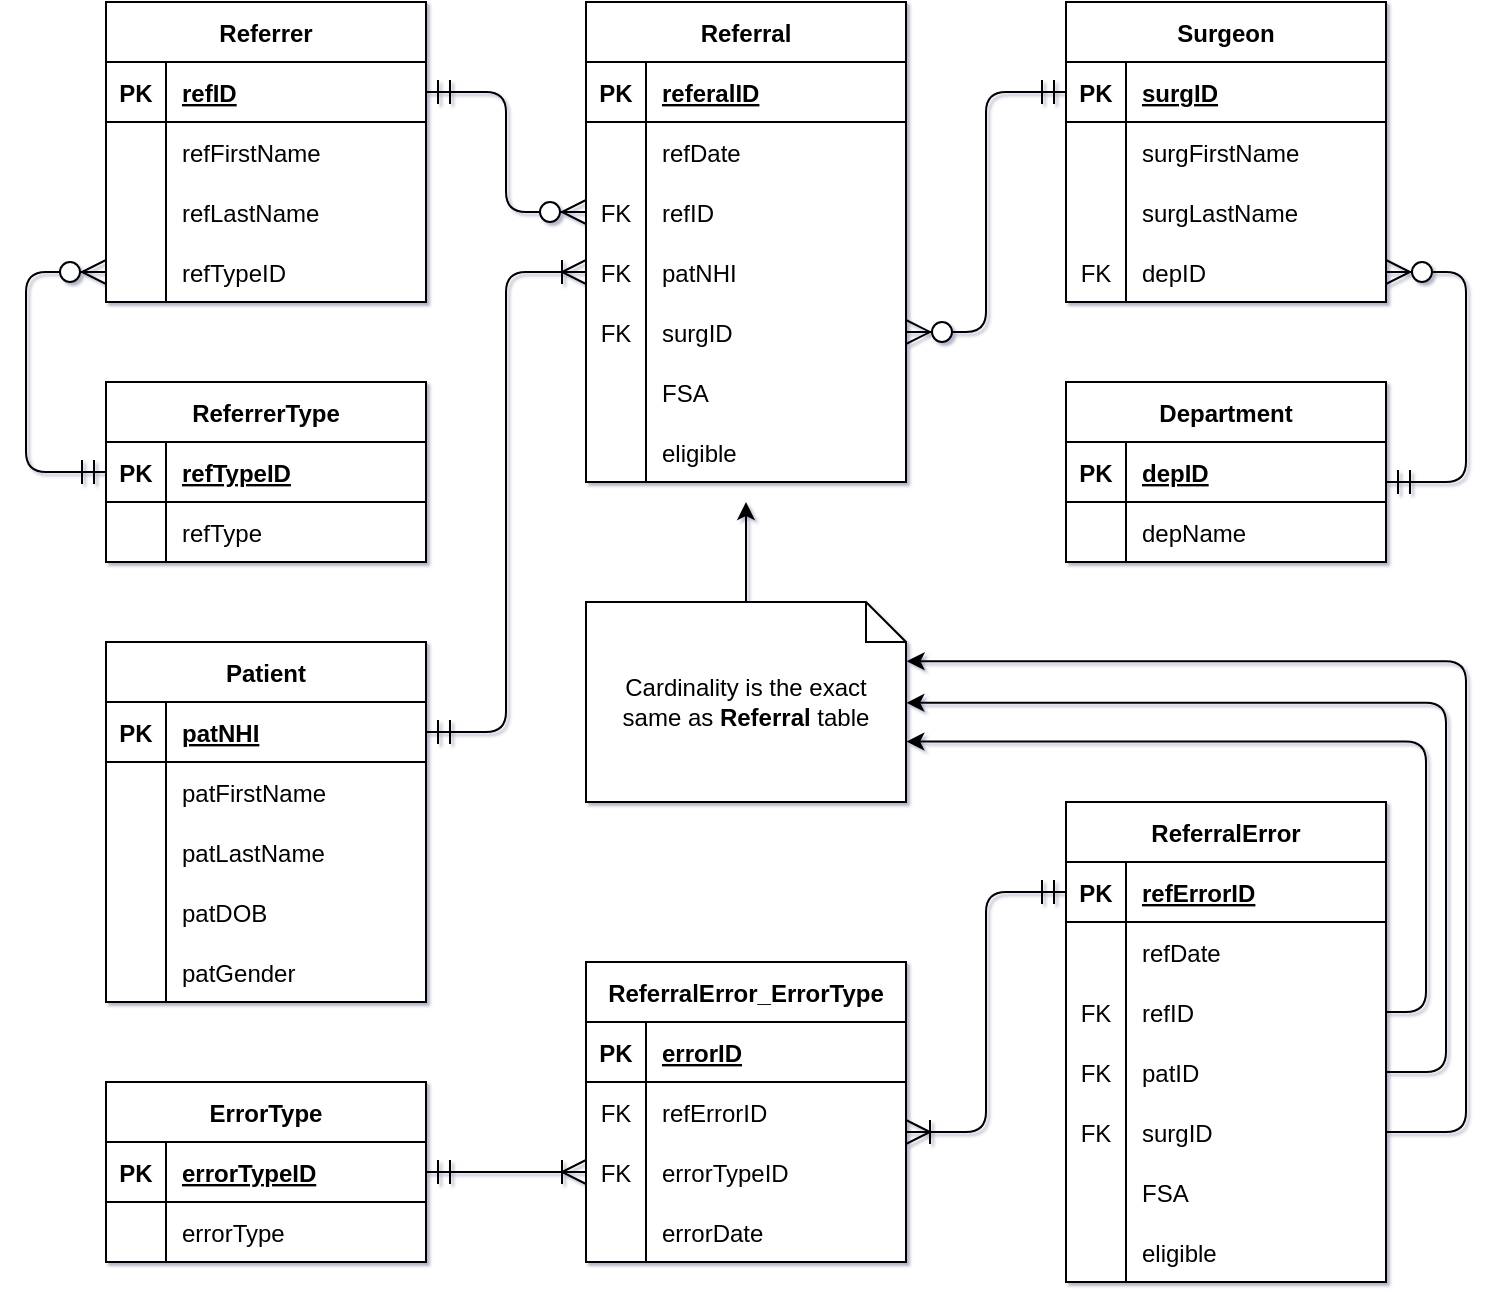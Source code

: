 <mxfile version="17.2.5" type="github"><diagram id="R2lEEEUBdFMjLlhIrx00" name="Page-1"><mxGraphModel dx="1422" dy="709" grid="1" gridSize="10" guides="1" tooltips="1" connect="1" arrows="1" fold="1" page="1" pageScale="1" pageWidth="800" pageHeight="800" background="none" math="0" shadow="1" extFonts="Permanent Marker^https://fonts.googleapis.com/css?family=Permanent+Marker"><root><mxCell id="0"/><mxCell id="1" parent="0"/><mxCell id="XaAhkg_FkZNfCIawb1zj-1" value="Referral" style="shape=table;startSize=30;container=1;collapsible=1;childLayout=tableLayout;fixedRows=1;rowLines=0;fontStyle=1;align=center;resizeLast=1;swimlaneFillColor=default;sketch=0;" vertex="1" parent="1"><mxGeometry x="320" y="80" width="160" height="240" as="geometry"><mxRectangle x="320" y="160" width="80" height="30" as="alternateBounds"/></mxGeometry></mxCell><mxCell id="XaAhkg_FkZNfCIawb1zj-2" value="" style="shape=tableRow;horizontal=0;startSize=0;swimlaneHead=0;swimlaneBody=0;fillColor=none;collapsible=0;dropTarget=0;points=[[0,0.5],[1,0.5]];portConstraint=eastwest;top=0;left=0;right=0;bottom=1;sketch=0;" vertex="1" parent="XaAhkg_FkZNfCIawb1zj-1"><mxGeometry y="30" width="160" height="30" as="geometry"/></mxCell><mxCell id="XaAhkg_FkZNfCIawb1zj-3" value="PK" style="shape=partialRectangle;connectable=0;fillColor=none;top=0;left=0;bottom=0;right=0;fontStyle=1;overflow=hidden;sketch=0;" vertex="1" parent="XaAhkg_FkZNfCIawb1zj-2"><mxGeometry width="30" height="30" as="geometry"><mxRectangle width="30" height="30" as="alternateBounds"/></mxGeometry></mxCell><mxCell id="XaAhkg_FkZNfCIawb1zj-4" value="referalID" style="shape=partialRectangle;connectable=0;fillColor=none;top=0;left=0;bottom=0;right=0;align=left;spacingLeft=6;fontStyle=5;overflow=hidden;sketch=0;" vertex="1" parent="XaAhkg_FkZNfCIawb1zj-2"><mxGeometry x="30" width="130" height="30" as="geometry"><mxRectangle width="130" height="30" as="alternateBounds"/></mxGeometry></mxCell><mxCell id="XaAhkg_FkZNfCIawb1zj-5" value="" style="shape=tableRow;horizontal=0;startSize=0;swimlaneHead=0;swimlaneBody=0;fillColor=none;collapsible=0;dropTarget=0;points=[[0,0.5],[1,0.5]];portConstraint=eastwest;top=0;left=0;right=0;bottom=0;sketch=0;" vertex="1" parent="XaAhkg_FkZNfCIawb1zj-1"><mxGeometry y="60" width="160" height="30" as="geometry"/></mxCell><mxCell id="XaAhkg_FkZNfCIawb1zj-6" value="" style="shape=partialRectangle;connectable=0;fillColor=none;top=0;left=0;bottom=0;right=0;editable=1;overflow=hidden;sketch=0;" vertex="1" parent="XaAhkg_FkZNfCIawb1zj-5"><mxGeometry width="30" height="30" as="geometry"><mxRectangle width="30" height="30" as="alternateBounds"/></mxGeometry></mxCell><mxCell id="XaAhkg_FkZNfCIawb1zj-7" value="refDate" style="shape=partialRectangle;connectable=0;fillColor=none;top=0;left=0;bottom=0;right=0;align=left;spacingLeft=6;overflow=hidden;sketch=0;" vertex="1" parent="XaAhkg_FkZNfCIawb1zj-5"><mxGeometry x="30" width="130" height="30" as="geometry"><mxRectangle width="130" height="30" as="alternateBounds"/></mxGeometry></mxCell><mxCell id="XaAhkg_FkZNfCIawb1zj-8" value="" style="shape=tableRow;horizontal=0;startSize=0;swimlaneHead=0;swimlaneBody=0;fillColor=none;collapsible=0;dropTarget=0;points=[[0,0.5],[1,0.5]];portConstraint=eastwest;top=0;left=0;right=0;bottom=0;sketch=0;" vertex="1" parent="XaAhkg_FkZNfCIawb1zj-1"><mxGeometry y="90" width="160" height="30" as="geometry"/></mxCell><mxCell id="XaAhkg_FkZNfCIawb1zj-9" value="FK" style="shape=partialRectangle;connectable=0;fillColor=none;top=0;left=0;bottom=0;right=0;editable=1;overflow=hidden;sketch=0;" vertex="1" parent="XaAhkg_FkZNfCIawb1zj-8"><mxGeometry width="30" height="30" as="geometry"><mxRectangle width="30" height="30" as="alternateBounds"/></mxGeometry></mxCell><mxCell id="XaAhkg_FkZNfCIawb1zj-10" value="refID" style="shape=partialRectangle;connectable=0;fillColor=none;top=0;left=0;bottom=0;right=0;align=left;spacingLeft=6;overflow=hidden;sketch=0;" vertex="1" parent="XaAhkg_FkZNfCIawb1zj-8"><mxGeometry x="30" width="130" height="30" as="geometry"><mxRectangle width="130" height="30" as="alternateBounds"/></mxGeometry></mxCell><mxCell id="XaAhkg_FkZNfCIawb1zj-11" value="" style="shape=tableRow;horizontal=0;startSize=0;swimlaneHead=0;swimlaneBody=0;fillColor=none;collapsible=0;dropTarget=0;points=[[0,0.5],[1,0.5]];portConstraint=eastwest;top=0;left=0;right=0;bottom=0;sketch=0;" vertex="1" parent="XaAhkg_FkZNfCIawb1zj-1"><mxGeometry y="120" width="160" height="30" as="geometry"/></mxCell><mxCell id="XaAhkg_FkZNfCIawb1zj-12" value="FK" style="shape=partialRectangle;connectable=0;fillColor=none;top=0;left=0;bottom=0;right=0;editable=1;overflow=hidden;sketch=0;" vertex="1" parent="XaAhkg_FkZNfCIawb1zj-11"><mxGeometry width="30" height="30" as="geometry"><mxRectangle width="30" height="30" as="alternateBounds"/></mxGeometry></mxCell><mxCell id="XaAhkg_FkZNfCIawb1zj-13" value="patNHI" style="shape=partialRectangle;connectable=0;fillColor=none;top=0;left=0;bottom=0;right=0;align=left;spacingLeft=6;overflow=hidden;sketch=0;" vertex="1" parent="XaAhkg_FkZNfCIawb1zj-11"><mxGeometry x="30" width="130" height="30" as="geometry"><mxRectangle width="130" height="30" as="alternateBounds"/></mxGeometry></mxCell><mxCell id="XaAhkg_FkZNfCIawb1zj-38" style="shape=tableRow;horizontal=0;startSize=0;swimlaneHead=0;swimlaneBody=0;fillColor=none;collapsible=0;dropTarget=0;points=[[0,0.5],[1,0.5]];portConstraint=eastwest;top=0;left=0;right=0;bottom=0;sketch=0;" vertex="1" parent="XaAhkg_FkZNfCIawb1zj-1"><mxGeometry y="150" width="160" height="30" as="geometry"/></mxCell><mxCell id="XaAhkg_FkZNfCIawb1zj-39" value="FK" style="shape=partialRectangle;connectable=0;fillColor=none;top=0;left=0;bottom=0;right=0;editable=1;overflow=hidden;sketch=0;" vertex="1" parent="XaAhkg_FkZNfCIawb1zj-38"><mxGeometry width="30" height="30" as="geometry"><mxRectangle width="30" height="30" as="alternateBounds"/></mxGeometry></mxCell><mxCell id="XaAhkg_FkZNfCIawb1zj-40" value="surgID" style="shape=partialRectangle;connectable=0;fillColor=none;top=0;left=0;bottom=0;right=0;align=left;spacingLeft=6;overflow=hidden;sketch=0;" vertex="1" parent="XaAhkg_FkZNfCIawb1zj-38"><mxGeometry x="30" width="130" height="30" as="geometry"><mxRectangle width="130" height="30" as="alternateBounds"/></mxGeometry></mxCell><mxCell id="XaAhkg_FkZNfCIawb1zj-41" style="shape=tableRow;horizontal=0;startSize=0;swimlaneHead=0;swimlaneBody=0;fillColor=none;collapsible=0;dropTarget=0;points=[[0,0.5],[1,0.5]];portConstraint=eastwest;top=0;left=0;right=0;bottom=0;sketch=0;" vertex="1" parent="XaAhkg_FkZNfCIawb1zj-1"><mxGeometry y="180" width="160" height="30" as="geometry"/></mxCell><mxCell id="XaAhkg_FkZNfCIawb1zj-42" style="shape=partialRectangle;connectable=0;fillColor=none;top=0;left=0;bottom=0;right=0;editable=1;overflow=hidden;sketch=0;" vertex="1" parent="XaAhkg_FkZNfCIawb1zj-41"><mxGeometry width="30" height="30" as="geometry"><mxRectangle width="30" height="30" as="alternateBounds"/></mxGeometry></mxCell><mxCell id="XaAhkg_FkZNfCIawb1zj-43" value="FSA" style="shape=partialRectangle;connectable=0;fillColor=none;top=0;left=0;bottom=0;right=0;align=left;spacingLeft=6;overflow=hidden;sketch=0;" vertex="1" parent="XaAhkg_FkZNfCIawb1zj-41"><mxGeometry x="30" width="130" height="30" as="geometry"><mxRectangle width="130" height="30" as="alternateBounds"/></mxGeometry></mxCell><mxCell id="XaAhkg_FkZNfCIawb1zj-44" style="shape=tableRow;horizontal=0;startSize=0;swimlaneHead=0;swimlaneBody=0;fillColor=none;collapsible=0;dropTarget=0;points=[[0,0.5],[1,0.5]];portConstraint=eastwest;top=0;left=0;right=0;bottom=0;sketch=0;" vertex="1" parent="XaAhkg_FkZNfCIawb1zj-1"><mxGeometry y="210" width="160" height="30" as="geometry"/></mxCell><mxCell id="XaAhkg_FkZNfCIawb1zj-45" style="shape=partialRectangle;connectable=0;fillColor=none;top=0;left=0;bottom=0;right=0;editable=1;overflow=hidden;sketch=0;" vertex="1" parent="XaAhkg_FkZNfCIawb1zj-44"><mxGeometry width="30" height="30" as="geometry"><mxRectangle width="30" height="30" as="alternateBounds"/></mxGeometry></mxCell><mxCell id="XaAhkg_FkZNfCIawb1zj-46" value="eligible" style="shape=partialRectangle;connectable=0;fillColor=none;top=0;left=0;bottom=0;right=0;align=left;spacingLeft=6;overflow=hidden;sketch=0;" vertex="1" parent="XaAhkg_FkZNfCIawb1zj-44"><mxGeometry x="30" width="130" height="30" as="geometry"><mxRectangle width="130" height="30" as="alternateBounds"/></mxGeometry></mxCell><mxCell id="XaAhkg_FkZNfCIawb1zj-51" value="Patient" style="shape=table;startSize=30;container=1;collapsible=1;childLayout=tableLayout;fixedRows=1;rowLines=0;fontStyle=1;align=center;resizeLast=1;swimlaneFillColor=default;sketch=0;" vertex="1" parent="1"><mxGeometry x="80" y="400" width="160" height="180" as="geometry"/></mxCell><mxCell id="XaAhkg_FkZNfCIawb1zj-52" value="" style="shape=tableRow;horizontal=0;startSize=0;swimlaneHead=0;swimlaneBody=0;fillColor=none;collapsible=0;dropTarget=0;points=[[0,0.5],[1,0.5]];portConstraint=eastwest;top=0;left=0;right=0;bottom=1;sketch=0;" vertex="1" parent="XaAhkg_FkZNfCIawb1zj-51"><mxGeometry y="30" width="160" height="30" as="geometry"/></mxCell><mxCell id="XaAhkg_FkZNfCIawb1zj-53" value="PK" style="shape=partialRectangle;connectable=0;fillColor=none;top=0;left=0;bottom=0;right=0;fontStyle=1;overflow=hidden;sketch=0;" vertex="1" parent="XaAhkg_FkZNfCIawb1zj-52"><mxGeometry width="30" height="30" as="geometry"><mxRectangle width="30" height="30" as="alternateBounds"/></mxGeometry></mxCell><mxCell id="XaAhkg_FkZNfCIawb1zj-54" value="patNHI" style="shape=partialRectangle;connectable=0;fillColor=none;top=0;left=0;bottom=0;right=0;align=left;spacingLeft=6;fontStyle=5;overflow=hidden;sketch=0;" vertex="1" parent="XaAhkg_FkZNfCIawb1zj-52"><mxGeometry x="30" width="130" height="30" as="geometry"><mxRectangle width="130" height="30" as="alternateBounds"/></mxGeometry></mxCell><mxCell id="XaAhkg_FkZNfCIawb1zj-55" value="" style="shape=tableRow;horizontal=0;startSize=0;swimlaneHead=0;swimlaneBody=0;fillColor=none;collapsible=0;dropTarget=0;points=[[0,0.5],[1,0.5]];portConstraint=eastwest;top=0;left=0;right=0;bottom=0;sketch=0;" vertex="1" parent="XaAhkg_FkZNfCIawb1zj-51"><mxGeometry y="60" width="160" height="30" as="geometry"/></mxCell><mxCell id="XaAhkg_FkZNfCIawb1zj-56" value="" style="shape=partialRectangle;connectable=0;fillColor=none;top=0;left=0;bottom=0;right=0;editable=1;overflow=hidden;sketch=0;" vertex="1" parent="XaAhkg_FkZNfCIawb1zj-55"><mxGeometry width="30" height="30" as="geometry"><mxRectangle width="30" height="30" as="alternateBounds"/></mxGeometry></mxCell><mxCell id="XaAhkg_FkZNfCIawb1zj-57" value="patFirstName" style="shape=partialRectangle;connectable=0;fillColor=none;top=0;left=0;bottom=0;right=0;align=left;spacingLeft=6;overflow=hidden;sketch=0;" vertex="1" parent="XaAhkg_FkZNfCIawb1zj-55"><mxGeometry x="30" width="130" height="30" as="geometry"><mxRectangle width="130" height="30" as="alternateBounds"/></mxGeometry></mxCell><mxCell id="XaAhkg_FkZNfCIawb1zj-176" style="shape=tableRow;horizontal=0;startSize=0;swimlaneHead=0;swimlaneBody=0;fillColor=none;collapsible=0;dropTarget=0;points=[[0,0.5],[1,0.5]];portConstraint=eastwest;top=0;left=0;right=0;bottom=0;sketch=0;" vertex="1" parent="XaAhkg_FkZNfCIawb1zj-51"><mxGeometry y="90" width="160" height="30" as="geometry"/></mxCell><mxCell id="XaAhkg_FkZNfCIawb1zj-177" style="shape=partialRectangle;connectable=0;fillColor=none;top=0;left=0;bottom=0;right=0;editable=1;overflow=hidden;sketch=0;" vertex="1" parent="XaAhkg_FkZNfCIawb1zj-176"><mxGeometry width="30" height="30" as="geometry"><mxRectangle width="30" height="30" as="alternateBounds"/></mxGeometry></mxCell><mxCell id="XaAhkg_FkZNfCIawb1zj-178" value="patLastName" style="shape=partialRectangle;connectable=0;fillColor=none;top=0;left=0;bottom=0;right=0;align=left;spacingLeft=6;overflow=hidden;sketch=0;" vertex="1" parent="XaAhkg_FkZNfCIawb1zj-176"><mxGeometry x="30" width="130" height="30" as="geometry"><mxRectangle width="130" height="30" as="alternateBounds"/></mxGeometry></mxCell><mxCell id="XaAhkg_FkZNfCIawb1zj-58" value="" style="shape=tableRow;horizontal=0;startSize=0;swimlaneHead=0;swimlaneBody=0;fillColor=none;collapsible=0;dropTarget=0;points=[[0,0.5],[1,0.5]];portConstraint=eastwest;top=0;left=0;right=0;bottom=0;sketch=0;" vertex="1" parent="XaAhkg_FkZNfCIawb1zj-51"><mxGeometry y="120" width="160" height="30" as="geometry"/></mxCell><mxCell id="XaAhkg_FkZNfCIawb1zj-59" value="" style="shape=partialRectangle;connectable=0;fillColor=none;top=0;left=0;bottom=0;right=0;editable=1;overflow=hidden;sketch=0;" vertex="1" parent="XaAhkg_FkZNfCIawb1zj-58"><mxGeometry width="30" height="30" as="geometry"><mxRectangle width="30" height="30" as="alternateBounds"/></mxGeometry></mxCell><mxCell id="XaAhkg_FkZNfCIawb1zj-60" value="patDOB" style="shape=partialRectangle;connectable=0;fillColor=none;top=0;left=0;bottom=0;right=0;align=left;spacingLeft=6;overflow=hidden;sketch=0;" vertex="1" parent="XaAhkg_FkZNfCIawb1zj-58"><mxGeometry x="30" width="130" height="30" as="geometry"><mxRectangle width="130" height="30" as="alternateBounds"/></mxGeometry></mxCell><mxCell id="XaAhkg_FkZNfCIawb1zj-61" value="" style="shape=tableRow;horizontal=0;startSize=0;swimlaneHead=0;swimlaneBody=0;fillColor=none;collapsible=0;dropTarget=0;points=[[0,0.5],[1,0.5]];portConstraint=eastwest;top=0;left=0;right=0;bottom=0;sketch=0;" vertex="1" parent="XaAhkg_FkZNfCIawb1zj-51"><mxGeometry y="150" width="160" height="30" as="geometry"/></mxCell><mxCell id="XaAhkg_FkZNfCIawb1zj-62" value="" style="shape=partialRectangle;connectable=0;fillColor=none;top=0;left=0;bottom=0;right=0;editable=1;overflow=hidden;sketch=0;" vertex="1" parent="XaAhkg_FkZNfCIawb1zj-61"><mxGeometry width="30" height="30" as="geometry"><mxRectangle width="30" height="30" as="alternateBounds"/></mxGeometry></mxCell><mxCell id="XaAhkg_FkZNfCIawb1zj-63" value="patGender" style="shape=partialRectangle;connectable=0;fillColor=none;top=0;left=0;bottom=0;right=0;align=left;spacingLeft=6;overflow=hidden;sketch=0;" vertex="1" parent="XaAhkg_FkZNfCIawb1zj-61"><mxGeometry x="30" width="130" height="30" as="geometry"><mxRectangle width="130" height="30" as="alternateBounds"/></mxGeometry></mxCell><mxCell id="XaAhkg_FkZNfCIawb1zj-66" value="Referrer" style="shape=table;startSize=30;container=1;collapsible=1;childLayout=tableLayout;fixedRows=1;rowLines=0;fontStyle=1;align=center;resizeLast=1;swimlaneFillColor=default;sketch=0;" vertex="1" parent="1"><mxGeometry x="80" y="80" width="160" height="150" as="geometry"/></mxCell><mxCell id="XaAhkg_FkZNfCIawb1zj-67" value="" style="shape=tableRow;horizontal=0;startSize=0;swimlaneHead=0;swimlaneBody=0;fillColor=none;collapsible=0;dropTarget=0;points=[[0,0.5],[1,0.5]];portConstraint=eastwest;top=0;left=0;right=0;bottom=1;sketch=0;" vertex="1" parent="XaAhkg_FkZNfCIawb1zj-66"><mxGeometry y="30" width="160" height="30" as="geometry"/></mxCell><mxCell id="XaAhkg_FkZNfCIawb1zj-68" value="PK" style="shape=partialRectangle;connectable=0;fillColor=none;top=0;left=0;bottom=0;right=0;fontStyle=1;overflow=hidden;sketch=0;" vertex="1" parent="XaAhkg_FkZNfCIawb1zj-67"><mxGeometry width="30" height="30" as="geometry"><mxRectangle width="30" height="30" as="alternateBounds"/></mxGeometry></mxCell><mxCell id="XaAhkg_FkZNfCIawb1zj-69" value="refID" style="shape=partialRectangle;connectable=0;fillColor=none;top=0;left=0;bottom=0;right=0;align=left;spacingLeft=6;fontStyle=5;overflow=hidden;sketch=0;" vertex="1" parent="XaAhkg_FkZNfCIawb1zj-67"><mxGeometry x="30" width="130" height="30" as="geometry"><mxRectangle width="130" height="30" as="alternateBounds"/></mxGeometry></mxCell><mxCell id="XaAhkg_FkZNfCIawb1zj-70" value="" style="shape=tableRow;horizontal=0;startSize=0;swimlaneHead=0;swimlaneBody=0;fillColor=none;collapsible=0;dropTarget=0;points=[[0,0.5],[1,0.5]];portConstraint=eastwest;top=0;left=0;right=0;bottom=0;sketch=0;" vertex="1" parent="XaAhkg_FkZNfCIawb1zj-66"><mxGeometry y="60" width="160" height="30" as="geometry"/></mxCell><mxCell id="XaAhkg_FkZNfCIawb1zj-71" value="" style="shape=partialRectangle;connectable=0;fillColor=none;top=0;left=0;bottom=0;right=0;editable=1;overflow=hidden;sketch=0;" vertex="1" parent="XaAhkg_FkZNfCIawb1zj-70"><mxGeometry width="30" height="30" as="geometry"><mxRectangle width="30" height="30" as="alternateBounds"/></mxGeometry></mxCell><mxCell id="XaAhkg_FkZNfCIawb1zj-72" value="refFirstName" style="shape=partialRectangle;connectable=0;fillColor=none;top=0;left=0;bottom=0;right=0;align=left;spacingLeft=6;overflow=hidden;sketch=0;" vertex="1" parent="XaAhkg_FkZNfCIawb1zj-70"><mxGeometry x="30" width="130" height="30" as="geometry"><mxRectangle width="130" height="30" as="alternateBounds"/></mxGeometry></mxCell><mxCell id="XaAhkg_FkZNfCIawb1zj-150" style="shape=tableRow;horizontal=0;startSize=0;swimlaneHead=0;swimlaneBody=0;fillColor=none;collapsible=0;dropTarget=0;points=[[0,0.5],[1,0.5]];portConstraint=eastwest;top=0;left=0;right=0;bottom=0;sketch=0;" vertex="1" parent="XaAhkg_FkZNfCIawb1zj-66"><mxGeometry y="90" width="160" height="30" as="geometry"/></mxCell><mxCell id="XaAhkg_FkZNfCIawb1zj-151" style="shape=partialRectangle;connectable=0;fillColor=none;top=0;left=0;bottom=0;right=0;editable=1;overflow=hidden;sketch=0;" vertex="1" parent="XaAhkg_FkZNfCIawb1zj-150"><mxGeometry width="30" height="30" as="geometry"><mxRectangle width="30" height="30" as="alternateBounds"/></mxGeometry></mxCell><mxCell id="XaAhkg_FkZNfCIawb1zj-152" value="refLastName" style="shape=partialRectangle;connectable=0;fillColor=none;top=0;left=0;bottom=0;right=0;align=left;spacingLeft=6;overflow=hidden;sketch=0;" vertex="1" parent="XaAhkg_FkZNfCIawb1zj-150"><mxGeometry x="30" width="130" height="30" as="geometry"><mxRectangle width="130" height="30" as="alternateBounds"/></mxGeometry></mxCell><mxCell id="XaAhkg_FkZNfCIawb1zj-73" value="" style="shape=tableRow;horizontal=0;startSize=0;swimlaneHead=0;swimlaneBody=0;fillColor=none;collapsible=0;dropTarget=0;points=[[0,0.5],[1,0.5]];portConstraint=eastwest;top=0;left=0;right=0;bottom=0;sketch=0;" vertex="1" parent="XaAhkg_FkZNfCIawb1zj-66"><mxGeometry y="120" width="160" height="30" as="geometry"/></mxCell><mxCell id="XaAhkg_FkZNfCIawb1zj-74" value="" style="shape=partialRectangle;connectable=0;fillColor=none;top=0;left=0;bottom=0;right=0;editable=1;overflow=hidden;sketch=0;" vertex="1" parent="XaAhkg_FkZNfCIawb1zj-73"><mxGeometry width="30" height="30" as="geometry"><mxRectangle width="30" height="30" as="alternateBounds"/></mxGeometry></mxCell><mxCell id="XaAhkg_FkZNfCIawb1zj-75" value="refTypeID" style="shape=partialRectangle;connectable=0;fillColor=none;top=0;left=0;bottom=0;right=0;align=left;spacingLeft=6;overflow=hidden;sketch=0;" vertex="1" parent="XaAhkg_FkZNfCIawb1zj-73"><mxGeometry x="30" width="130" height="30" as="geometry"><mxRectangle width="130" height="30" as="alternateBounds"/></mxGeometry></mxCell><mxCell id="XaAhkg_FkZNfCIawb1zj-79" value="Surgeon" style="shape=table;startSize=30;container=1;collapsible=1;childLayout=tableLayout;fixedRows=1;rowLines=0;fontStyle=1;align=center;resizeLast=1;swimlaneFillColor=default;sketch=0;" vertex="1" parent="1"><mxGeometry x="560" y="80" width="160" height="150" as="geometry"/></mxCell><mxCell id="XaAhkg_FkZNfCIawb1zj-80" value="" style="shape=tableRow;horizontal=0;startSize=0;swimlaneHead=0;swimlaneBody=0;fillColor=none;collapsible=0;dropTarget=0;points=[[0,0.5],[1,0.5]];portConstraint=eastwest;top=0;left=0;right=0;bottom=1;sketch=0;" vertex="1" parent="XaAhkg_FkZNfCIawb1zj-79"><mxGeometry y="30" width="160" height="30" as="geometry"/></mxCell><mxCell id="XaAhkg_FkZNfCIawb1zj-81" value="PK" style="shape=partialRectangle;connectable=0;fillColor=none;top=0;left=0;bottom=0;right=0;fontStyle=1;overflow=hidden;sketch=0;" vertex="1" parent="XaAhkg_FkZNfCIawb1zj-80"><mxGeometry width="30" height="30" as="geometry"><mxRectangle width="30" height="30" as="alternateBounds"/></mxGeometry></mxCell><mxCell id="XaAhkg_FkZNfCIawb1zj-82" value="surgID" style="shape=partialRectangle;connectable=0;fillColor=none;top=0;left=0;bottom=0;right=0;align=left;spacingLeft=6;fontStyle=5;overflow=hidden;sketch=0;" vertex="1" parent="XaAhkg_FkZNfCIawb1zj-80"><mxGeometry x="30" width="130" height="30" as="geometry"><mxRectangle width="130" height="30" as="alternateBounds"/></mxGeometry></mxCell><mxCell id="XaAhkg_FkZNfCIawb1zj-83" value="" style="shape=tableRow;horizontal=0;startSize=0;swimlaneHead=0;swimlaneBody=0;fillColor=none;collapsible=0;dropTarget=0;points=[[0,0.5],[1,0.5]];portConstraint=eastwest;top=0;left=0;right=0;bottom=0;sketch=0;" vertex="1" parent="XaAhkg_FkZNfCIawb1zj-79"><mxGeometry y="60" width="160" height="30" as="geometry"/></mxCell><mxCell id="XaAhkg_FkZNfCIawb1zj-84" value="" style="shape=partialRectangle;connectable=0;fillColor=none;top=0;left=0;bottom=0;right=0;editable=1;overflow=hidden;sketch=0;" vertex="1" parent="XaAhkg_FkZNfCIawb1zj-83"><mxGeometry width="30" height="30" as="geometry"><mxRectangle width="30" height="30" as="alternateBounds"/></mxGeometry></mxCell><mxCell id="XaAhkg_FkZNfCIawb1zj-85" value="surgFirstName" style="shape=partialRectangle;connectable=0;fillColor=none;top=0;left=0;bottom=0;right=0;align=left;spacingLeft=6;overflow=hidden;sketch=0;" vertex="1" parent="XaAhkg_FkZNfCIawb1zj-83"><mxGeometry x="30" width="130" height="30" as="geometry"><mxRectangle width="130" height="30" as="alternateBounds"/></mxGeometry></mxCell><mxCell id="XaAhkg_FkZNfCIawb1zj-141" style="shape=tableRow;horizontal=0;startSize=0;swimlaneHead=0;swimlaneBody=0;fillColor=none;collapsible=0;dropTarget=0;points=[[0,0.5],[1,0.5]];portConstraint=eastwest;top=0;left=0;right=0;bottom=0;sketch=0;" vertex="1" parent="XaAhkg_FkZNfCIawb1zj-79"><mxGeometry y="90" width="160" height="30" as="geometry"/></mxCell><mxCell id="XaAhkg_FkZNfCIawb1zj-142" style="shape=partialRectangle;connectable=0;fillColor=none;top=0;left=0;bottom=0;right=0;editable=1;overflow=hidden;sketch=0;" vertex="1" parent="XaAhkg_FkZNfCIawb1zj-141"><mxGeometry width="30" height="30" as="geometry"><mxRectangle width="30" height="30" as="alternateBounds"/></mxGeometry></mxCell><mxCell id="XaAhkg_FkZNfCIawb1zj-143" value="surgLastName" style="shape=partialRectangle;connectable=0;fillColor=none;top=0;left=0;bottom=0;right=0;align=left;spacingLeft=6;overflow=hidden;sketch=0;" vertex="1" parent="XaAhkg_FkZNfCIawb1zj-141"><mxGeometry x="30" width="130" height="30" as="geometry"><mxRectangle width="130" height="30" as="alternateBounds"/></mxGeometry></mxCell><mxCell id="XaAhkg_FkZNfCIawb1zj-86" value="" style="shape=tableRow;horizontal=0;startSize=0;swimlaneHead=0;swimlaneBody=0;fillColor=none;collapsible=0;dropTarget=0;points=[[0,0.5],[1,0.5]];portConstraint=eastwest;top=0;left=0;right=0;bottom=0;sketch=0;" vertex="1" parent="XaAhkg_FkZNfCIawb1zj-79"><mxGeometry y="120" width="160" height="30" as="geometry"/></mxCell><mxCell id="XaAhkg_FkZNfCIawb1zj-87" value="FK" style="shape=partialRectangle;connectable=0;fillColor=none;top=0;left=0;bottom=0;right=0;editable=1;overflow=hidden;sketch=0;" vertex="1" parent="XaAhkg_FkZNfCIawb1zj-86"><mxGeometry width="30" height="30" as="geometry"><mxRectangle width="30" height="30" as="alternateBounds"/></mxGeometry></mxCell><mxCell id="XaAhkg_FkZNfCIawb1zj-88" value="depID" style="shape=partialRectangle;connectable=0;fillColor=none;top=0;left=0;bottom=0;right=0;align=left;spacingLeft=6;overflow=hidden;sketch=0;" vertex="1" parent="XaAhkg_FkZNfCIawb1zj-86"><mxGeometry x="30" width="130" height="30" as="geometry"><mxRectangle width="130" height="30" as="alternateBounds"/></mxGeometry></mxCell><mxCell id="XaAhkg_FkZNfCIawb1zj-89" value="Department" style="shape=table;startSize=30;container=1;collapsible=1;childLayout=tableLayout;fixedRows=1;rowLines=0;fontStyle=1;align=center;resizeLast=1;swimlaneFillColor=default;sketch=0;" vertex="1" parent="1"><mxGeometry x="560" y="270" width="160" height="90" as="geometry"/></mxCell><mxCell id="XaAhkg_FkZNfCIawb1zj-90" value="" style="shape=tableRow;horizontal=0;startSize=0;swimlaneHead=0;swimlaneBody=0;fillColor=none;collapsible=0;dropTarget=0;points=[[0,0.5],[1,0.5]];portConstraint=eastwest;top=0;left=0;right=0;bottom=1;sketch=0;" vertex="1" parent="XaAhkg_FkZNfCIawb1zj-89"><mxGeometry y="30" width="160" height="30" as="geometry"/></mxCell><mxCell id="XaAhkg_FkZNfCIawb1zj-91" value="PK" style="shape=partialRectangle;connectable=0;fillColor=none;top=0;left=0;bottom=0;right=0;fontStyle=1;overflow=hidden;sketch=0;" vertex="1" parent="XaAhkg_FkZNfCIawb1zj-90"><mxGeometry width="30" height="30" as="geometry"><mxRectangle width="30" height="30" as="alternateBounds"/></mxGeometry></mxCell><mxCell id="XaAhkg_FkZNfCIawb1zj-92" value="depID" style="shape=partialRectangle;connectable=0;fillColor=none;top=0;left=0;bottom=0;right=0;align=left;spacingLeft=6;fontStyle=5;overflow=hidden;sketch=0;" vertex="1" parent="XaAhkg_FkZNfCIawb1zj-90"><mxGeometry x="30" width="130" height="30" as="geometry"><mxRectangle width="130" height="30" as="alternateBounds"/></mxGeometry></mxCell><mxCell id="XaAhkg_FkZNfCIawb1zj-93" value="" style="shape=tableRow;horizontal=0;startSize=0;swimlaneHead=0;swimlaneBody=0;fillColor=none;collapsible=0;dropTarget=0;points=[[0,0.5],[1,0.5]];portConstraint=eastwest;top=0;left=0;right=0;bottom=0;sketch=0;" vertex="1" parent="XaAhkg_FkZNfCIawb1zj-89"><mxGeometry y="60" width="160" height="30" as="geometry"/></mxCell><mxCell id="XaAhkg_FkZNfCIawb1zj-94" value="" style="shape=partialRectangle;connectable=0;fillColor=none;top=0;left=0;bottom=0;right=0;editable=1;overflow=hidden;sketch=0;" vertex="1" parent="XaAhkg_FkZNfCIawb1zj-93"><mxGeometry width="30" height="30" as="geometry"><mxRectangle width="30" height="30" as="alternateBounds"/></mxGeometry></mxCell><mxCell id="XaAhkg_FkZNfCIawb1zj-95" value="depName" style="shape=partialRectangle;connectable=0;fillColor=none;top=0;left=0;bottom=0;right=0;align=left;spacingLeft=6;overflow=hidden;sketch=0;" vertex="1" parent="XaAhkg_FkZNfCIawb1zj-93"><mxGeometry x="30" width="130" height="30" as="geometry"><mxRectangle width="130" height="30" as="alternateBounds"/></mxGeometry></mxCell><mxCell id="XaAhkg_FkZNfCIawb1zj-101" value="" style="edgeStyle=orthogonalEdgeStyle;fontSize=12;html=1;endArrow=ERzeroToMany;startArrow=ERmandOne;entryX=1;entryY=0.5;entryDx=0;entryDy=0;rounded=1;endSize=10;startSize=10;targetPerimeterSpacing=0;sourcePerimeterSpacing=0;shadow=0;sketch=0;" edge="1" parent="1" source="XaAhkg_FkZNfCIawb1zj-90" target="XaAhkg_FkZNfCIawb1zj-86"><mxGeometry width="100" height="100" relative="1" as="geometry"><mxPoint x="720" y="320" as="sourcePoint"/><mxPoint x="1110" y="310" as="targetPoint"/><Array as="points"><mxPoint x="760" y="320"/><mxPoint x="760" y="215"/></Array></mxGeometry></mxCell><mxCell id="XaAhkg_FkZNfCIawb1zj-102" value="" style="fontSize=12;html=1;endArrow=ERzeroToMany;startArrow=ERmandOne;edgeStyle=orthogonalEdgeStyle;rounded=1;endSize=10;startSize=10;sketch=0;" edge="1" parent="1" source="XaAhkg_FkZNfCIawb1zj-67" target="XaAhkg_FkZNfCIawb1zj-8"><mxGeometry width="100" height="100" relative="1" as="geometry"><mxPoint x="500" y="105" as="sourcePoint"/><mxPoint x="400" y="205" as="targetPoint"/></mxGeometry></mxCell><mxCell id="XaAhkg_FkZNfCIawb1zj-104" value="" style="edgeStyle=orthogonalEdgeStyle;fontSize=12;html=1;endArrow=ERoneToMany;startArrow=ERmandOne;rounded=1;endSize=10;startSize=10;sketch=0;" edge="1" parent="1" source="XaAhkg_FkZNfCIawb1zj-52" target="XaAhkg_FkZNfCIawb1zj-11"><mxGeometry width="100" height="100" relative="1" as="geometry"><mxPoint x="670" y="630" as="sourcePoint"/><mxPoint x="640" y="235" as="targetPoint"/><Array as="points"><mxPoint x="280" y="445"/><mxPoint x="280" y="215"/></Array></mxGeometry></mxCell><mxCell id="XaAhkg_FkZNfCIawb1zj-105" value="" style="edgeStyle=orthogonalEdgeStyle;fontSize=12;html=1;endArrow=ERzeroToMany;startArrow=ERmandOne;rounded=1;endSize=10;startSize=10;sketch=0;" edge="1" parent="1" source="XaAhkg_FkZNfCIawb1zj-80" target="XaAhkg_FkZNfCIawb1zj-38"><mxGeometry width="100" height="100" relative="1" as="geometry"><mxPoint x="690" y="350" as="sourcePoint"/><mxPoint x="790" y="250" as="targetPoint"/><Array as="points"><mxPoint x="520" y="125"/><mxPoint x="520" y="245"/></Array></mxGeometry></mxCell><mxCell id="XaAhkg_FkZNfCIawb1zj-182" value="ReferralError" style="shape=table;startSize=30;container=1;collapsible=1;childLayout=tableLayout;fixedRows=1;rowLines=0;fontStyle=1;align=center;resizeLast=1;swimlaneFillColor=default;sketch=0;" vertex="1" parent="1"><mxGeometry x="560" y="480" width="160" height="240" as="geometry"><mxRectangle x="320" y="160" width="80" height="30" as="alternateBounds"/></mxGeometry></mxCell><mxCell id="XaAhkg_FkZNfCIawb1zj-183" value="" style="shape=tableRow;horizontal=0;startSize=0;swimlaneHead=0;swimlaneBody=0;fillColor=none;collapsible=0;dropTarget=0;points=[[0,0.5],[1,0.5]];portConstraint=eastwest;top=0;left=0;right=0;bottom=1;sketch=0;" vertex="1" parent="XaAhkg_FkZNfCIawb1zj-182"><mxGeometry y="30" width="160" height="30" as="geometry"/></mxCell><mxCell id="XaAhkg_FkZNfCIawb1zj-184" value="PK" style="shape=partialRectangle;connectable=0;fillColor=none;top=0;left=0;bottom=0;right=0;fontStyle=1;overflow=hidden;sketch=0;" vertex="1" parent="XaAhkg_FkZNfCIawb1zj-183"><mxGeometry width="30" height="30" as="geometry"><mxRectangle width="30" height="30" as="alternateBounds"/></mxGeometry></mxCell><mxCell id="XaAhkg_FkZNfCIawb1zj-185" value="refErrorID" style="shape=partialRectangle;connectable=0;fillColor=none;top=0;left=0;bottom=0;right=0;align=left;spacingLeft=6;fontStyle=5;overflow=hidden;sketch=0;" vertex="1" parent="XaAhkg_FkZNfCIawb1zj-183"><mxGeometry x="30" width="130" height="30" as="geometry"><mxRectangle width="130" height="30" as="alternateBounds"/></mxGeometry></mxCell><mxCell id="XaAhkg_FkZNfCIawb1zj-186" value="" style="shape=tableRow;horizontal=0;startSize=0;swimlaneHead=0;swimlaneBody=0;fillColor=none;collapsible=0;dropTarget=0;points=[[0,0.5],[1,0.5]];portConstraint=eastwest;top=0;left=0;right=0;bottom=0;sketch=0;" vertex="1" parent="XaAhkg_FkZNfCIawb1zj-182"><mxGeometry y="60" width="160" height="30" as="geometry"/></mxCell><mxCell id="XaAhkg_FkZNfCIawb1zj-187" value="" style="shape=partialRectangle;connectable=0;fillColor=none;top=0;left=0;bottom=0;right=0;editable=1;overflow=hidden;sketch=0;" vertex="1" parent="XaAhkg_FkZNfCIawb1zj-186"><mxGeometry width="30" height="30" as="geometry"><mxRectangle width="30" height="30" as="alternateBounds"/></mxGeometry></mxCell><mxCell id="XaAhkg_FkZNfCIawb1zj-188" value="refDate" style="shape=partialRectangle;connectable=0;fillColor=none;top=0;left=0;bottom=0;right=0;align=left;spacingLeft=6;overflow=hidden;sketch=0;" vertex="1" parent="XaAhkg_FkZNfCIawb1zj-186"><mxGeometry x="30" width="130" height="30" as="geometry"><mxRectangle width="130" height="30" as="alternateBounds"/></mxGeometry></mxCell><mxCell id="XaAhkg_FkZNfCIawb1zj-189" value="" style="shape=tableRow;horizontal=0;startSize=0;swimlaneHead=0;swimlaneBody=0;fillColor=none;collapsible=0;dropTarget=0;points=[[0,0.5],[1,0.5]];portConstraint=eastwest;top=0;left=0;right=0;bottom=0;sketch=0;" vertex="1" parent="XaAhkg_FkZNfCIawb1zj-182"><mxGeometry y="90" width="160" height="30" as="geometry"/></mxCell><mxCell id="XaAhkg_FkZNfCIawb1zj-190" value="FK" style="shape=partialRectangle;connectable=0;fillColor=none;top=0;left=0;bottom=0;right=0;editable=1;overflow=hidden;sketch=0;" vertex="1" parent="XaAhkg_FkZNfCIawb1zj-189"><mxGeometry width="30" height="30" as="geometry"><mxRectangle width="30" height="30" as="alternateBounds"/></mxGeometry></mxCell><mxCell id="XaAhkg_FkZNfCIawb1zj-191" value="refID" style="shape=partialRectangle;connectable=0;fillColor=none;top=0;left=0;bottom=0;right=0;align=left;spacingLeft=6;overflow=hidden;sketch=0;" vertex="1" parent="XaAhkg_FkZNfCIawb1zj-189"><mxGeometry x="30" width="130" height="30" as="geometry"><mxRectangle width="130" height="30" as="alternateBounds"/></mxGeometry></mxCell><mxCell id="XaAhkg_FkZNfCIawb1zj-192" value="" style="shape=tableRow;horizontal=0;startSize=0;swimlaneHead=0;swimlaneBody=0;fillColor=none;collapsible=0;dropTarget=0;points=[[0,0.5],[1,0.5]];portConstraint=eastwest;top=0;left=0;right=0;bottom=0;sketch=0;" vertex="1" parent="XaAhkg_FkZNfCIawb1zj-182"><mxGeometry y="120" width="160" height="30" as="geometry"/></mxCell><mxCell id="XaAhkg_FkZNfCIawb1zj-193" value="FK" style="shape=partialRectangle;connectable=0;fillColor=none;top=0;left=0;bottom=0;right=0;editable=1;overflow=hidden;sketch=0;" vertex="1" parent="XaAhkg_FkZNfCIawb1zj-192"><mxGeometry width="30" height="30" as="geometry"><mxRectangle width="30" height="30" as="alternateBounds"/></mxGeometry></mxCell><mxCell id="XaAhkg_FkZNfCIawb1zj-194" value="patID" style="shape=partialRectangle;connectable=0;fillColor=none;top=0;left=0;bottom=0;right=0;align=left;spacingLeft=6;overflow=hidden;sketch=0;" vertex="1" parent="XaAhkg_FkZNfCIawb1zj-192"><mxGeometry x="30" width="130" height="30" as="geometry"><mxRectangle width="130" height="30" as="alternateBounds"/></mxGeometry></mxCell><mxCell id="XaAhkg_FkZNfCIawb1zj-195" style="shape=tableRow;horizontal=0;startSize=0;swimlaneHead=0;swimlaneBody=0;fillColor=none;collapsible=0;dropTarget=0;points=[[0,0.5],[1,0.5]];portConstraint=eastwest;top=0;left=0;right=0;bottom=0;sketch=0;" vertex="1" parent="XaAhkg_FkZNfCIawb1zj-182"><mxGeometry y="150" width="160" height="30" as="geometry"/></mxCell><mxCell id="XaAhkg_FkZNfCIawb1zj-196" value="FK" style="shape=partialRectangle;connectable=0;fillColor=none;top=0;left=0;bottom=0;right=0;editable=1;overflow=hidden;sketch=0;" vertex="1" parent="XaAhkg_FkZNfCIawb1zj-195"><mxGeometry width="30" height="30" as="geometry"><mxRectangle width="30" height="30" as="alternateBounds"/></mxGeometry></mxCell><mxCell id="XaAhkg_FkZNfCIawb1zj-197" value="surgID" style="shape=partialRectangle;connectable=0;fillColor=none;top=0;left=0;bottom=0;right=0;align=left;spacingLeft=6;overflow=hidden;sketch=0;" vertex="1" parent="XaAhkg_FkZNfCIawb1zj-195"><mxGeometry x="30" width="130" height="30" as="geometry"><mxRectangle width="130" height="30" as="alternateBounds"/></mxGeometry></mxCell><mxCell id="XaAhkg_FkZNfCIawb1zj-198" style="shape=tableRow;horizontal=0;startSize=0;swimlaneHead=0;swimlaneBody=0;fillColor=none;collapsible=0;dropTarget=0;points=[[0,0.5],[1,0.5]];portConstraint=eastwest;top=0;left=0;right=0;bottom=0;sketch=0;" vertex="1" parent="XaAhkg_FkZNfCIawb1zj-182"><mxGeometry y="180" width="160" height="30" as="geometry"/></mxCell><mxCell id="XaAhkg_FkZNfCIawb1zj-199" style="shape=partialRectangle;connectable=0;fillColor=none;top=0;left=0;bottom=0;right=0;editable=1;overflow=hidden;sketch=0;" vertex="1" parent="XaAhkg_FkZNfCIawb1zj-198"><mxGeometry width="30" height="30" as="geometry"><mxRectangle width="30" height="30" as="alternateBounds"/></mxGeometry></mxCell><mxCell id="XaAhkg_FkZNfCIawb1zj-200" value="FSA" style="shape=partialRectangle;connectable=0;fillColor=none;top=0;left=0;bottom=0;right=0;align=left;spacingLeft=6;overflow=hidden;sketch=0;" vertex="1" parent="XaAhkg_FkZNfCIawb1zj-198"><mxGeometry x="30" width="130" height="30" as="geometry"><mxRectangle width="130" height="30" as="alternateBounds"/></mxGeometry></mxCell><mxCell id="XaAhkg_FkZNfCIawb1zj-201" style="shape=tableRow;horizontal=0;startSize=0;swimlaneHead=0;swimlaneBody=0;fillColor=none;collapsible=0;dropTarget=0;points=[[0,0.5],[1,0.5]];portConstraint=eastwest;top=0;left=0;right=0;bottom=0;sketch=0;" vertex="1" parent="XaAhkg_FkZNfCIawb1zj-182"><mxGeometry y="210" width="160" height="30" as="geometry"/></mxCell><mxCell id="XaAhkg_FkZNfCIawb1zj-202" style="shape=partialRectangle;connectable=0;fillColor=none;top=0;left=0;bottom=0;right=0;editable=1;overflow=hidden;sketch=0;" vertex="1" parent="XaAhkg_FkZNfCIawb1zj-201"><mxGeometry width="30" height="30" as="geometry"><mxRectangle width="30" height="30" as="alternateBounds"/></mxGeometry></mxCell><mxCell id="XaAhkg_FkZNfCIawb1zj-203" value="eligible" style="shape=partialRectangle;connectable=0;fillColor=none;top=0;left=0;bottom=0;right=0;align=left;spacingLeft=6;overflow=hidden;sketch=0;" vertex="1" parent="XaAhkg_FkZNfCIawb1zj-201"><mxGeometry x="30" width="130" height="30" as="geometry"><mxRectangle width="130" height="30" as="alternateBounds"/></mxGeometry></mxCell><mxCell id="XaAhkg_FkZNfCIawb1zj-210" value="ErrorType" style="shape=table;startSize=30;container=1;collapsible=1;childLayout=tableLayout;fixedRows=1;rowLines=0;fontStyle=1;align=center;resizeLast=1;swimlaneFillColor=default;sketch=0;" vertex="1" parent="1"><mxGeometry x="80" y="620" width="160" height="90" as="geometry"/></mxCell><mxCell id="XaAhkg_FkZNfCIawb1zj-211" value="" style="shape=tableRow;horizontal=0;startSize=0;swimlaneHead=0;swimlaneBody=0;fillColor=none;collapsible=0;dropTarget=0;points=[[0,0.5],[1,0.5]];portConstraint=eastwest;top=0;left=0;right=0;bottom=1;sketch=0;" vertex="1" parent="XaAhkg_FkZNfCIawb1zj-210"><mxGeometry y="30" width="160" height="30" as="geometry"/></mxCell><mxCell id="XaAhkg_FkZNfCIawb1zj-212" value="PK" style="shape=partialRectangle;connectable=0;fillColor=none;top=0;left=0;bottom=0;right=0;fontStyle=1;overflow=hidden;sketch=0;" vertex="1" parent="XaAhkg_FkZNfCIawb1zj-211"><mxGeometry width="30" height="30" as="geometry"><mxRectangle width="30" height="30" as="alternateBounds"/></mxGeometry></mxCell><mxCell id="XaAhkg_FkZNfCIawb1zj-213" value="errorTypeID" style="shape=partialRectangle;connectable=0;fillColor=none;top=0;left=0;bottom=0;right=0;align=left;spacingLeft=6;fontStyle=5;overflow=hidden;sketch=0;" vertex="1" parent="XaAhkg_FkZNfCIawb1zj-211"><mxGeometry x="30" width="130" height="30" as="geometry"><mxRectangle width="130" height="30" as="alternateBounds"/></mxGeometry></mxCell><mxCell id="XaAhkg_FkZNfCIawb1zj-214" value="" style="shape=tableRow;horizontal=0;startSize=0;swimlaneHead=0;swimlaneBody=0;fillColor=none;collapsible=0;dropTarget=0;points=[[0,0.5],[1,0.5]];portConstraint=eastwest;top=0;left=0;right=0;bottom=0;sketch=0;" vertex="1" parent="XaAhkg_FkZNfCIawb1zj-210"><mxGeometry y="60" width="160" height="30" as="geometry"/></mxCell><mxCell id="XaAhkg_FkZNfCIawb1zj-215" value="" style="shape=partialRectangle;connectable=0;fillColor=none;top=0;left=0;bottom=0;right=0;editable=1;overflow=hidden;sketch=0;" vertex="1" parent="XaAhkg_FkZNfCIawb1zj-214"><mxGeometry width="30" height="30" as="geometry"><mxRectangle width="30" height="30" as="alternateBounds"/></mxGeometry></mxCell><mxCell id="XaAhkg_FkZNfCIawb1zj-216" value="errorType" style="shape=partialRectangle;connectable=0;fillColor=none;top=0;left=0;bottom=0;right=0;align=left;spacingLeft=6;overflow=hidden;sketch=0;" vertex="1" parent="XaAhkg_FkZNfCIawb1zj-214"><mxGeometry x="30" width="130" height="30" as="geometry"><mxRectangle width="130" height="30" as="alternateBounds"/></mxGeometry></mxCell><mxCell id="XaAhkg_FkZNfCIawb1zj-217" value="ReferralError_ErrorType" style="shape=table;startSize=30;container=1;collapsible=1;childLayout=tableLayout;fixedRows=1;rowLines=0;fontStyle=1;align=center;resizeLast=1;swimlaneFillColor=default;sketch=0;" vertex="1" parent="1"><mxGeometry x="320" y="560" width="160" height="150" as="geometry"/></mxCell><mxCell id="XaAhkg_FkZNfCIawb1zj-218" value="" style="shape=tableRow;horizontal=0;startSize=0;swimlaneHead=0;swimlaneBody=0;fillColor=none;collapsible=0;dropTarget=0;points=[[0,0.5],[1,0.5]];portConstraint=eastwest;top=0;left=0;right=0;bottom=1;sketch=0;" vertex="1" parent="XaAhkg_FkZNfCIawb1zj-217"><mxGeometry y="30" width="160" height="30" as="geometry"/></mxCell><mxCell id="XaAhkg_FkZNfCIawb1zj-219" value="PK" style="shape=partialRectangle;connectable=0;fillColor=none;top=0;left=0;bottom=0;right=0;fontStyle=1;overflow=hidden;sketch=0;" vertex="1" parent="XaAhkg_FkZNfCIawb1zj-218"><mxGeometry width="30" height="30" as="geometry"><mxRectangle width="30" height="30" as="alternateBounds"/></mxGeometry></mxCell><mxCell id="XaAhkg_FkZNfCIawb1zj-220" value="errorID" style="shape=partialRectangle;connectable=0;fillColor=none;top=0;left=0;bottom=0;right=0;align=left;spacingLeft=6;fontStyle=5;overflow=hidden;sketch=0;" vertex="1" parent="XaAhkg_FkZNfCIawb1zj-218"><mxGeometry x="30" width="130" height="30" as="geometry"><mxRectangle width="130" height="30" as="alternateBounds"/></mxGeometry></mxCell><mxCell id="XaAhkg_FkZNfCIawb1zj-221" value="" style="shape=tableRow;horizontal=0;startSize=0;swimlaneHead=0;swimlaneBody=0;fillColor=none;collapsible=0;dropTarget=0;points=[[0,0.5],[1,0.5]];portConstraint=eastwest;top=0;left=0;right=0;bottom=0;sketch=0;" vertex="1" parent="XaAhkg_FkZNfCIawb1zj-217"><mxGeometry y="60" width="160" height="30" as="geometry"/></mxCell><mxCell id="XaAhkg_FkZNfCIawb1zj-222" value="FK" style="shape=partialRectangle;connectable=0;fillColor=none;top=0;left=0;bottom=0;right=0;editable=1;overflow=hidden;sketch=0;" vertex="1" parent="XaAhkg_FkZNfCIawb1zj-221"><mxGeometry width="30" height="30" as="geometry"><mxRectangle width="30" height="30" as="alternateBounds"/></mxGeometry></mxCell><mxCell id="XaAhkg_FkZNfCIawb1zj-223" value="refErrorID    " style="shape=partialRectangle;connectable=0;fillColor=none;top=0;left=0;bottom=0;right=0;align=left;spacingLeft=6;overflow=hidden;sketch=0;" vertex="1" parent="XaAhkg_FkZNfCIawb1zj-221"><mxGeometry x="30" width="130" height="30" as="geometry"><mxRectangle width="130" height="30" as="alternateBounds"/></mxGeometry></mxCell><mxCell id="XaAhkg_FkZNfCIawb1zj-224" style="shape=tableRow;horizontal=0;startSize=0;swimlaneHead=0;swimlaneBody=0;fillColor=none;collapsible=0;dropTarget=0;points=[[0,0.5],[1,0.5]];portConstraint=eastwest;top=0;left=0;right=0;bottom=0;sketch=0;" vertex="1" parent="XaAhkg_FkZNfCIawb1zj-217"><mxGeometry y="90" width="160" height="30" as="geometry"/></mxCell><mxCell id="XaAhkg_FkZNfCIawb1zj-225" value="FK" style="shape=partialRectangle;connectable=0;fillColor=none;top=0;left=0;bottom=0;right=0;editable=1;overflow=hidden;sketch=0;" vertex="1" parent="XaAhkg_FkZNfCIawb1zj-224"><mxGeometry width="30" height="30" as="geometry"><mxRectangle width="30" height="30" as="alternateBounds"/></mxGeometry></mxCell><mxCell id="XaAhkg_FkZNfCIawb1zj-226" value="errorTypeID" style="shape=partialRectangle;connectable=0;fillColor=none;top=0;left=0;bottom=0;right=0;align=left;spacingLeft=6;overflow=hidden;sketch=0;" vertex="1" parent="XaAhkg_FkZNfCIawb1zj-224"><mxGeometry x="30" width="130" height="30" as="geometry"><mxRectangle width="130" height="30" as="alternateBounds"/></mxGeometry></mxCell><mxCell id="XaAhkg_FkZNfCIawb1zj-230" style="shape=tableRow;horizontal=0;startSize=0;swimlaneHead=0;swimlaneBody=0;fillColor=none;collapsible=0;dropTarget=0;points=[[0,0.5],[1,0.5]];portConstraint=eastwest;top=0;left=0;right=0;bottom=0;sketch=0;" vertex="1" parent="XaAhkg_FkZNfCIawb1zj-217"><mxGeometry y="120" width="160" height="30" as="geometry"/></mxCell><mxCell id="XaAhkg_FkZNfCIawb1zj-231" style="shape=partialRectangle;connectable=0;fillColor=none;top=0;left=0;bottom=0;right=0;editable=1;overflow=hidden;sketch=0;" vertex="1" parent="XaAhkg_FkZNfCIawb1zj-230"><mxGeometry width="30" height="30" as="geometry"><mxRectangle width="30" height="30" as="alternateBounds"/></mxGeometry></mxCell><mxCell id="XaAhkg_FkZNfCIawb1zj-232" value="errorDate" style="shape=partialRectangle;connectable=0;fillColor=none;top=0;left=0;bottom=0;right=0;align=left;spacingLeft=6;overflow=hidden;sketch=0;" vertex="1" parent="XaAhkg_FkZNfCIawb1zj-230"><mxGeometry x="30" width="130" height="30" as="geometry"><mxRectangle width="130" height="30" as="alternateBounds"/></mxGeometry></mxCell><mxCell id="XaAhkg_FkZNfCIawb1zj-229" value="" style="edgeStyle=orthogonalEdgeStyle;fontSize=12;html=1;endArrow=ERoneToMany;startArrow=ERmandOne;rounded=1;endSize=10;startSize=10;sketch=0;endFill=0;" edge="1" parent="1" source="XaAhkg_FkZNfCIawb1zj-183" target="XaAhkg_FkZNfCIawb1zj-221"><mxGeometry width="100" height="100" relative="1" as="geometry"><mxPoint x="470" y="500" as="sourcePoint"/><mxPoint x="520" y="590" as="targetPoint"/><Array as="points"><mxPoint x="520" y="525"/><mxPoint x="520" y="645"/></Array></mxGeometry></mxCell><mxCell id="XaAhkg_FkZNfCIawb1zj-234" value="" style="edgeStyle=orthogonalEdgeStyle;fontSize=12;html=1;endArrow=ERoneToMany;startArrow=ERmandOne;rounded=1;endSize=10;startSize=10;sketch=0;endFill=0;" edge="1" parent="1" source="XaAhkg_FkZNfCIawb1zj-211" target="XaAhkg_FkZNfCIawb1zj-224"><mxGeometry width="100" height="100" relative="1" as="geometry"><mxPoint x="330" y="450" as="sourcePoint"/><mxPoint x="250" y="570" as="targetPoint"/><Array as="points"><mxPoint x="280" y="665"/><mxPoint x="280" y="665"/></Array></mxGeometry></mxCell><mxCell id="XaAhkg_FkZNfCIawb1zj-257" style="edgeStyle=orthogonalEdgeStyle;rounded=1;sketch=0;orthogonalLoop=1;jettySize=auto;html=1;shadow=0;endArrow=classic;endFill=1;sourcePerimeterSpacing=0;targetPerimeterSpacing=0;strokeWidth=1;" edge="1" parent="1" source="XaAhkg_FkZNfCIawb1zj-235"><mxGeometry relative="1" as="geometry"><mxPoint x="400" y="330" as="targetPoint"/></mxGeometry></mxCell><mxCell id="XaAhkg_FkZNfCIawb1zj-235" value="&lt;div&gt;Cardinality is the exact&lt;/div&gt;&lt;div&gt;same as &lt;b&gt;Referral &lt;/b&gt;table&lt;br&gt;&lt;/div&gt;" style="shape=note;size=20;whiteSpace=wrap;html=1;shadow=0;strokeWidth=1;" vertex="1" parent="1"><mxGeometry x="320" y="380" width="160" height="100" as="geometry"/></mxCell><mxCell id="XaAhkg_FkZNfCIawb1zj-236" style="edgeStyle=orthogonalEdgeStyle;rounded=1;sketch=0;orthogonalLoop=1;jettySize=auto;html=1;exitX=1;exitY=0.5;exitDx=0;exitDy=0;shadow=0;endArrow=classic;endFill=1;sourcePerimeterSpacing=0;targetPerimeterSpacing=0;strokeWidth=1;entryX=1.001;entryY=0.698;entryDx=0;entryDy=0;entryPerimeter=0;" edge="1" parent="1" source="XaAhkg_FkZNfCIawb1zj-189" target="XaAhkg_FkZNfCIawb1zj-235"><mxGeometry relative="1" as="geometry"><mxPoint x="500" y="430" as="targetPoint"/><Array as="points"><mxPoint x="740" y="585"/><mxPoint x="740" y="450"/></Array></mxGeometry></mxCell><mxCell id="XaAhkg_FkZNfCIawb1zj-237" style="edgeStyle=orthogonalEdgeStyle;rounded=1;sketch=0;orthogonalLoop=1;jettySize=auto;html=1;exitX=1;exitY=0.5;exitDx=0;exitDy=0;shadow=0;endArrow=classic;endFill=1;sourcePerimeterSpacing=0;targetPerimeterSpacing=0;strokeWidth=1;entryX=1.001;entryY=0.504;entryDx=0;entryDy=0;entryPerimeter=0;" edge="1" parent="1" source="XaAhkg_FkZNfCIawb1zj-192" target="XaAhkg_FkZNfCIawb1zj-235"><mxGeometry relative="1" as="geometry"><mxPoint x="490" y="410" as="targetPoint"/><Array as="points"><mxPoint x="750" y="615"/><mxPoint x="750" y="430"/></Array></mxGeometry></mxCell><mxCell id="XaAhkg_FkZNfCIawb1zj-238" style="edgeStyle=orthogonalEdgeStyle;rounded=1;sketch=0;orthogonalLoop=1;jettySize=auto;html=1;exitX=1;exitY=0.5;exitDx=0;exitDy=0;shadow=0;endArrow=classic;endFill=1;sourcePerimeterSpacing=0;targetPerimeterSpacing=0;strokeWidth=1;entryX=1.002;entryY=0.296;entryDx=0;entryDy=0;entryPerimeter=0;" edge="1" parent="1" source="XaAhkg_FkZNfCIawb1zj-195" target="XaAhkg_FkZNfCIawb1zj-235"><mxGeometry relative="1" as="geometry"><mxPoint x="500" y="390" as="targetPoint"/><Array as="points"><mxPoint x="760" y="645"/><mxPoint x="760" y="410"/></Array></mxGeometry></mxCell><mxCell id="XaAhkg_FkZNfCIawb1zj-242" value="ReferrerType" style="shape=table;startSize=30;container=1;collapsible=1;childLayout=tableLayout;fixedRows=1;rowLines=0;fontStyle=1;align=center;resizeLast=1;swimlaneFillColor=default;sketch=0;" vertex="1" parent="1"><mxGeometry x="80" y="270" width="160" height="90" as="geometry"/></mxCell><mxCell id="XaAhkg_FkZNfCIawb1zj-243" value="" style="shape=tableRow;horizontal=0;startSize=0;swimlaneHead=0;swimlaneBody=0;fillColor=none;collapsible=0;dropTarget=0;points=[[0,0.5],[1,0.5]];portConstraint=eastwest;top=0;left=0;right=0;bottom=1;sketch=0;" vertex="1" parent="XaAhkg_FkZNfCIawb1zj-242"><mxGeometry y="30" width="160" height="30" as="geometry"/></mxCell><mxCell id="XaAhkg_FkZNfCIawb1zj-244" value="PK" style="shape=partialRectangle;connectable=0;fillColor=none;top=0;left=0;bottom=0;right=0;fontStyle=1;overflow=hidden;sketch=0;" vertex="1" parent="XaAhkg_FkZNfCIawb1zj-243"><mxGeometry width="30" height="30" as="geometry"><mxRectangle width="30" height="30" as="alternateBounds"/></mxGeometry></mxCell><mxCell id="XaAhkg_FkZNfCIawb1zj-245" value="refTypeID" style="shape=partialRectangle;connectable=0;fillColor=none;top=0;left=0;bottom=0;right=0;align=left;spacingLeft=6;fontStyle=5;overflow=hidden;sketch=0;" vertex="1" parent="XaAhkg_FkZNfCIawb1zj-243"><mxGeometry x="30" width="130" height="30" as="geometry"><mxRectangle width="130" height="30" as="alternateBounds"/></mxGeometry></mxCell><mxCell id="XaAhkg_FkZNfCIawb1zj-246" value="" style="shape=tableRow;horizontal=0;startSize=0;swimlaneHead=0;swimlaneBody=0;fillColor=none;collapsible=0;dropTarget=0;points=[[0,0.5],[1,0.5]];portConstraint=eastwest;top=0;left=0;right=0;bottom=0;sketch=0;" vertex="1" parent="XaAhkg_FkZNfCIawb1zj-242"><mxGeometry y="60" width="160" height="30" as="geometry"/></mxCell><mxCell id="XaAhkg_FkZNfCIawb1zj-247" value="" style="shape=partialRectangle;connectable=0;fillColor=none;top=0;left=0;bottom=0;right=0;editable=1;overflow=hidden;sketch=0;" vertex="1" parent="XaAhkg_FkZNfCIawb1zj-246"><mxGeometry width="30" height="30" as="geometry"><mxRectangle width="30" height="30" as="alternateBounds"/></mxGeometry></mxCell><mxCell id="XaAhkg_FkZNfCIawb1zj-248" value="refType" style="shape=partialRectangle;connectable=0;fillColor=none;top=0;left=0;bottom=0;right=0;align=left;spacingLeft=6;overflow=hidden;sketch=0;" vertex="1" parent="XaAhkg_FkZNfCIawb1zj-246"><mxGeometry x="30" width="130" height="30" as="geometry"><mxRectangle width="130" height="30" as="alternateBounds"/></mxGeometry></mxCell><mxCell id="XaAhkg_FkZNfCIawb1zj-255" value="" style="fontSize=12;html=1;endArrow=ERzeroToMany;startArrow=ERmandOne;edgeStyle=orthogonalEdgeStyle;rounded=1;endSize=10;startSize=10;sketch=0;" edge="1" parent="1" source="XaAhkg_FkZNfCIawb1zj-243" target="XaAhkg_FkZNfCIawb1zj-73"><mxGeometry width="100" height="100" relative="1" as="geometry"><mxPoint x="60" y="250" as="sourcePoint"/><mxPoint x="70" y="290" as="targetPoint"/><Array as="points"><mxPoint x="40" y="315"/><mxPoint x="40" y="215"/></Array></mxGeometry></mxCell></root></mxGraphModel></diagram></mxfile>
